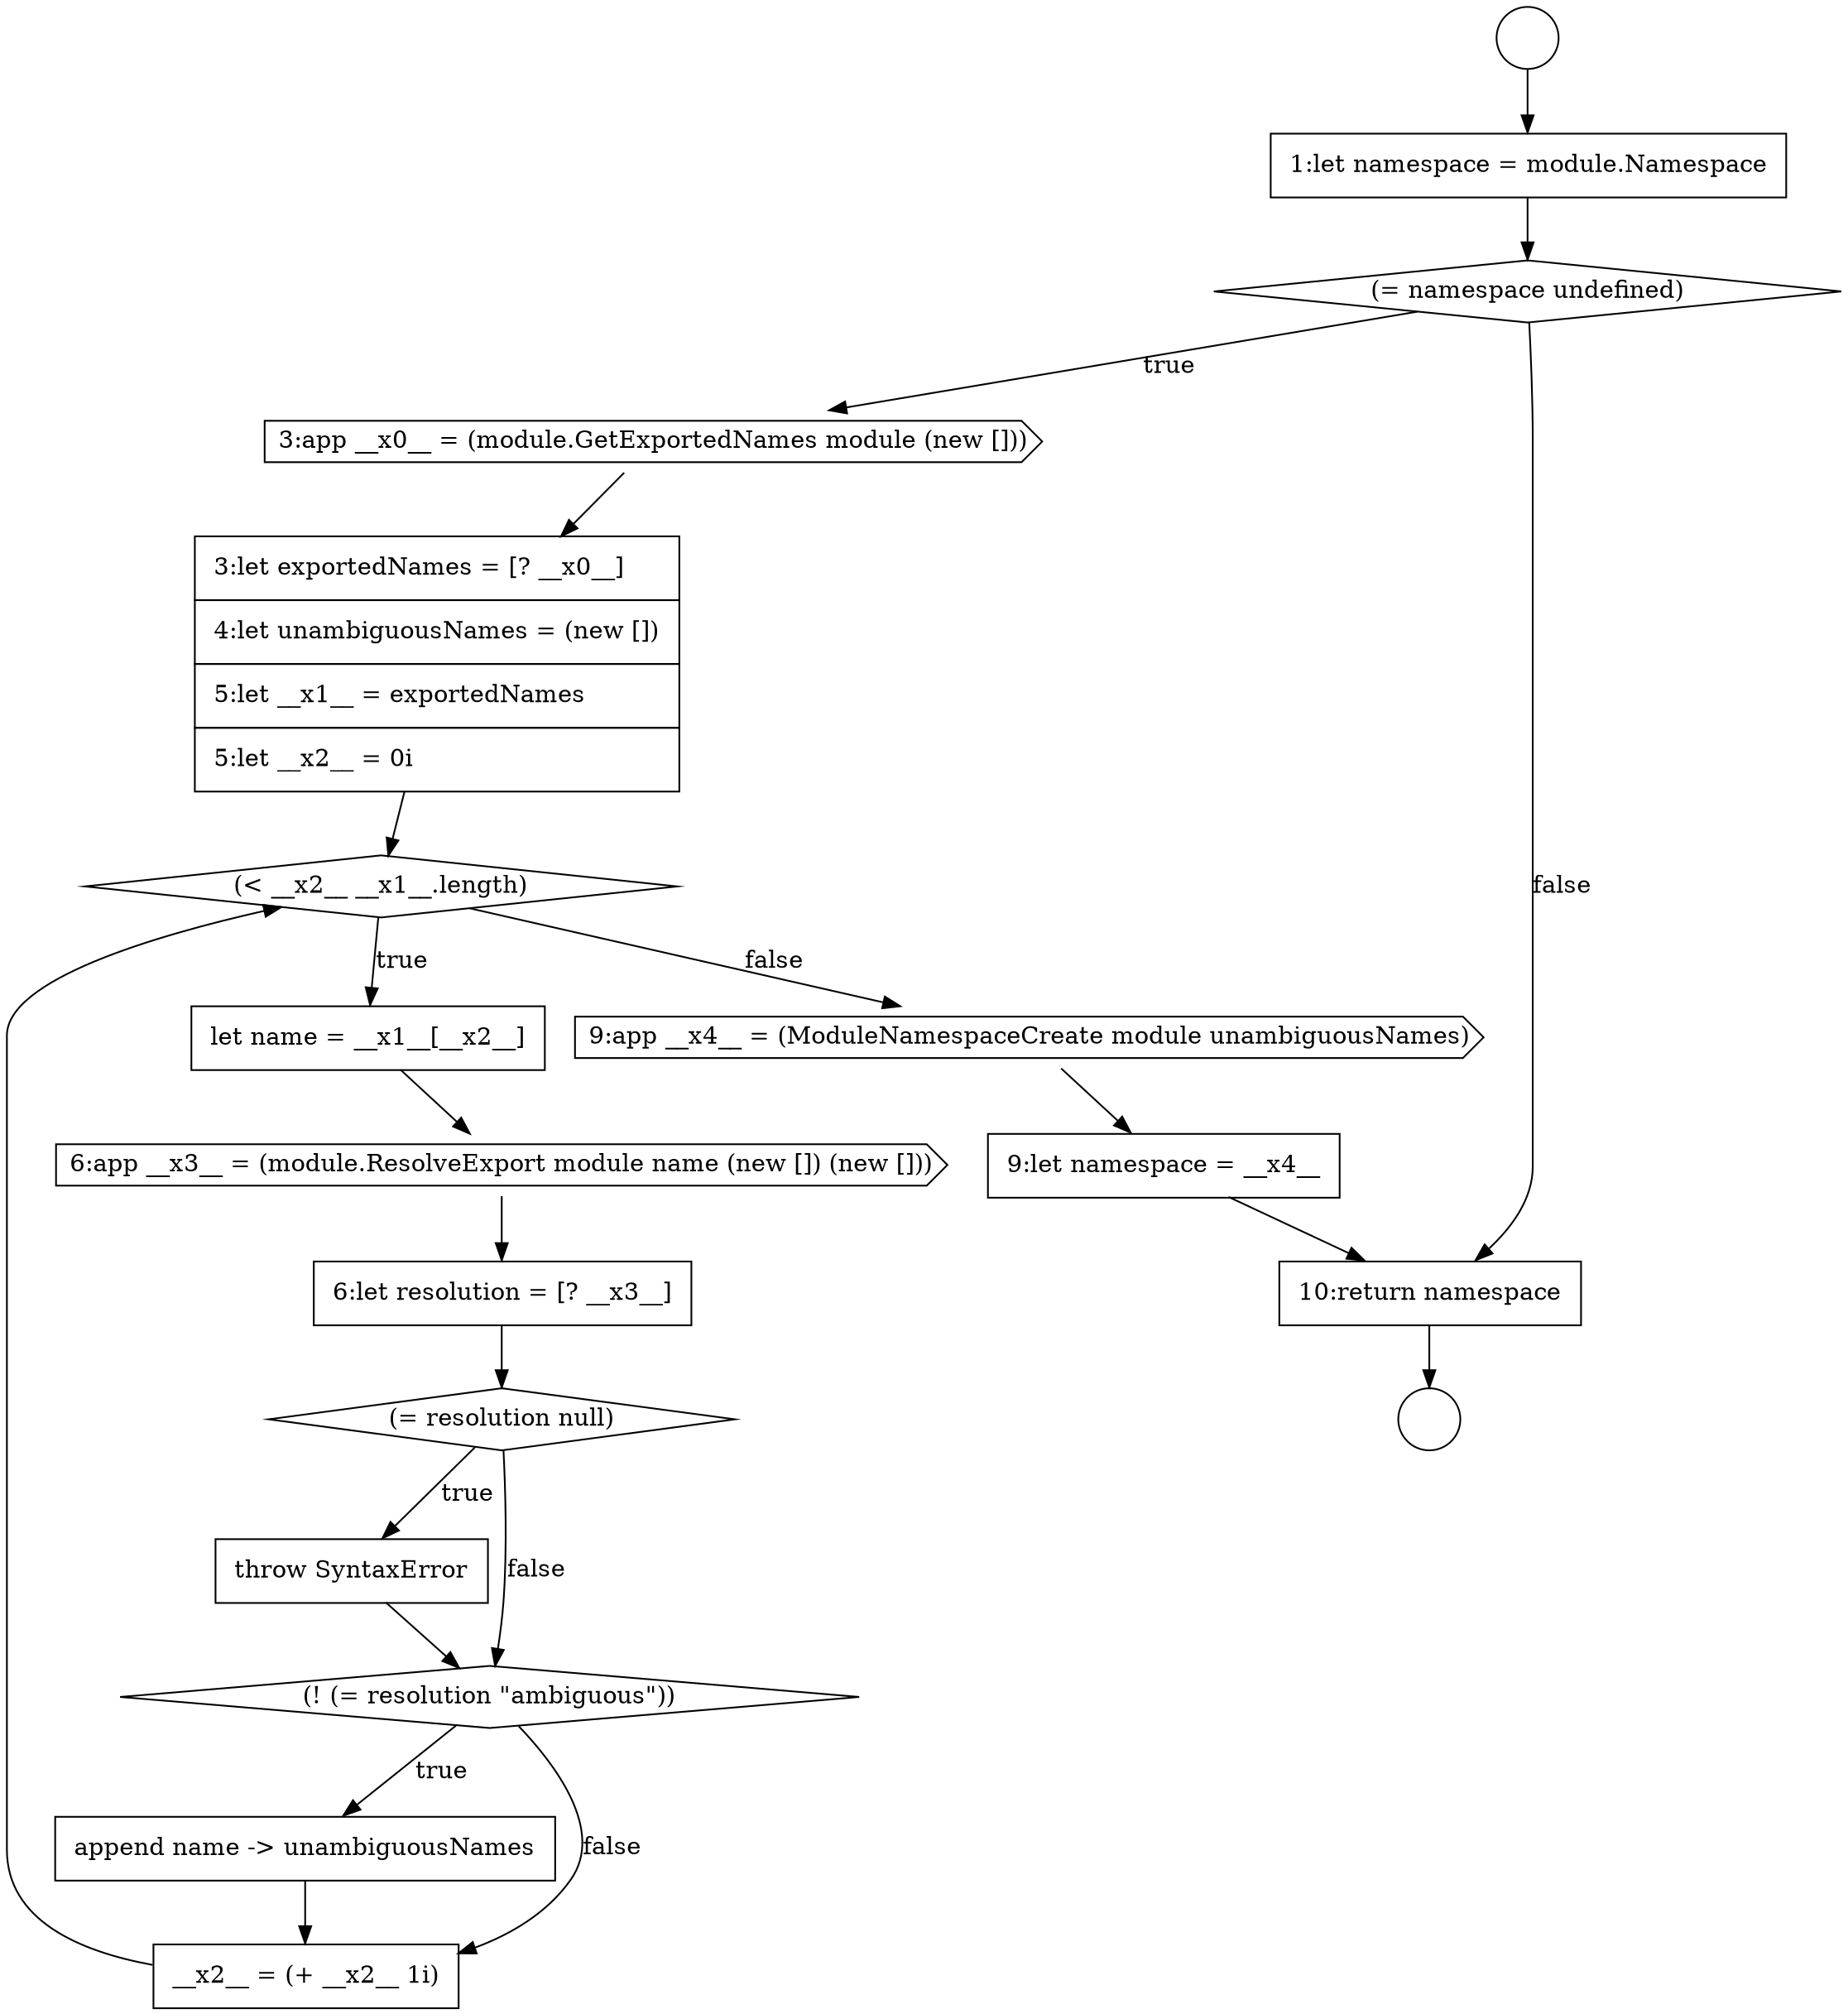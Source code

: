 digraph {
  node9786 [shape=diamond, label=<<font color="black">(&lt; __x2__ __x1__.length)</font>> color="black" fillcolor="white" style=filled]
  node9791 [shape=none, margin=0, label=<<font color="black">
    <table border="0" cellborder="1" cellspacing="0" cellpadding="10">
      <tr><td align="left">throw SyntaxError</td></tr>
    </table>
  </font>> color="black" fillcolor="white" style=filled]
  node9781 [shape=circle label=" " color="black" fillcolor="white" style=filled]
  node9796 [shape=none, margin=0, label=<<font color="black">
    <table border="0" cellborder="1" cellspacing="0" cellpadding="10">
      <tr><td align="left">9:let namespace = __x4__</td></tr>
    </table>
  </font>> color="black" fillcolor="white" style=filled]
  node9790 [shape=diamond, label=<<font color="black">(= resolution null)</font>> color="black" fillcolor="white" style=filled]
  node9789 [shape=none, margin=0, label=<<font color="black">
    <table border="0" cellborder="1" cellspacing="0" cellpadding="10">
      <tr><td align="left">6:let resolution = [? __x3__]</td></tr>
    </table>
  </font>> color="black" fillcolor="white" style=filled]
  node9783 [shape=diamond, label=<<font color="black">(= namespace undefined)</font>> color="black" fillcolor="white" style=filled]
  node9794 [shape=none, margin=0, label=<<font color="black">
    <table border="0" cellborder="1" cellspacing="0" cellpadding="10">
      <tr><td align="left">__x2__ = (+ __x2__ 1i)</td></tr>
    </table>
  </font>> color="black" fillcolor="white" style=filled]
  node9780 [shape=circle label=" " color="black" fillcolor="white" style=filled]
  node9784 [shape=cds, label=<<font color="black">3:app __x0__ = (module.GetExportedNames module (new []))</font>> color="black" fillcolor="white" style=filled]
  node9797 [shape=none, margin=0, label=<<font color="black">
    <table border="0" cellborder="1" cellspacing="0" cellpadding="10">
      <tr><td align="left">10:return namespace</td></tr>
    </table>
  </font>> color="black" fillcolor="white" style=filled]
  node9785 [shape=none, margin=0, label=<<font color="black">
    <table border="0" cellborder="1" cellspacing="0" cellpadding="10">
      <tr><td align="left">3:let exportedNames = [? __x0__]</td></tr>
      <tr><td align="left">4:let unambiguousNames = (new [])</td></tr>
      <tr><td align="left">5:let __x1__ = exportedNames</td></tr>
      <tr><td align="left">5:let __x2__ = 0i</td></tr>
    </table>
  </font>> color="black" fillcolor="white" style=filled]
  node9782 [shape=none, margin=0, label=<<font color="black">
    <table border="0" cellborder="1" cellspacing="0" cellpadding="10">
      <tr><td align="left">1:let namespace = module.Namespace</td></tr>
    </table>
  </font>> color="black" fillcolor="white" style=filled]
  node9793 [shape=none, margin=0, label=<<font color="black">
    <table border="0" cellborder="1" cellspacing="0" cellpadding="10">
      <tr><td align="left">append name -&gt; unambiguousNames</td></tr>
    </table>
  </font>> color="black" fillcolor="white" style=filled]
  node9792 [shape=diamond, label=<<font color="black">(! (= resolution &quot;ambiguous&quot;))</font>> color="black" fillcolor="white" style=filled]
  node9787 [shape=none, margin=0, label=<<font color="black">
    <table border="0" cellborder="1" cellspacing="0" cellpadding="10">
      <tr><td align="left">let name = __x1__[__x2__]</td></tr>
    </table>
  </font>> color="black" fillcolor="white" style=filled]
  node9788 [shape=cds, label=<<font color="black">6:app __x3__ = (module.ResolveExport module name (new []) (new []))</font>> color="black" fillcolor="white" style=filled]
  node9795 [shape=cds, label=<<font color="black">9:app __x4__ = (ModuleNamespaceCreate module unambiguousNames)</font>> color="black" fillcolor="white" style=filled]
  node9789 -> node9790 [ color="black"]
  node9797 -> node9781 [ color="black"]
  node9788 -> node9789 [ color="black"]
  node9780 -> node9782 [ color="black"]
  node9790 -> node9791 [label=<<font color="black">true</font>> color="black"]
  node9790 -> node9792 [label=<<font color="black">false</font>> color="black"]
  node9786 -> node9787 [label=<<font color="black">true</font>> color="black"]
  node9786 -> node9795 [label=<<font color="black">false</font>> color="black"]
  node9792 -> node9793 [label=<<font color="black">true</font>> color="black"]
  node9792 -> node9794 [label=<<font color="black">false</font>> color="black"]
  node9791 -> node9792 [ color="black"]
  node9796 -> node9797 [ color="black"]
  node9783 -> node9784 [label=<<font color="black">true</font>> color="black"]
  node9783 -> node9797 [label=<<font color="black">false</font>> color="black"]
  node9795 -> node9796 [ color="black"]
  node9794 -> node9786 [ color="black"]
  node9784 -> node9785 [ color="black"]
  node9785 -> node9786 [ color="black"]
  node9793 -> node9794 [ color="black"]
  node9787 -> node9788 [ color="black"]
  node9782 -> node9783 [ color="black"]
}

